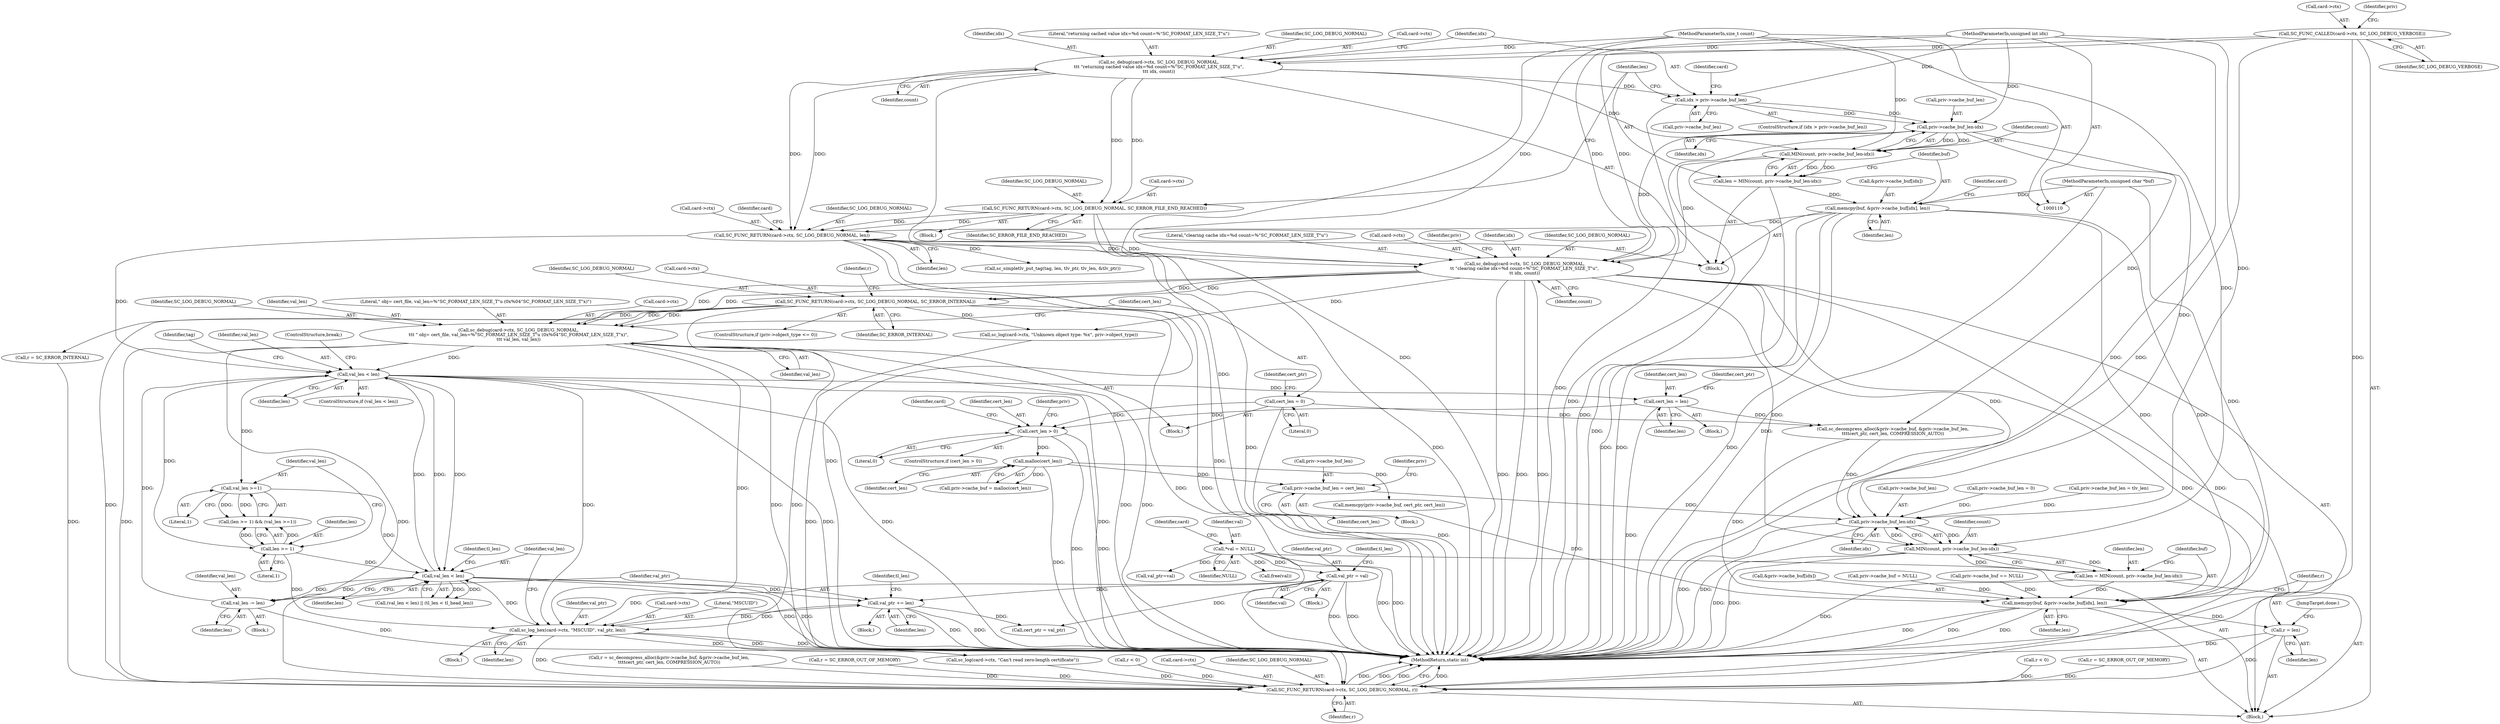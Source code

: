 digraph "0_OpenSC_8fe377e93b4b56060e5bbfb6f3142ceaeca744fa_3@pointer" {
"1000558" [label="(Call,priv->cache_buf_len = cert_len)"];
"1000545" [label="(Call,malloc(cert_len))"];
"1000537" [label="(Call,cert_len > 0)"];
"1000403" [label="(Call,cert_len = 0)"];
"1000465" [label="(Call,cert_len = len)"];
"1000456" [label="(Call,val_len < len)"];
"1000395" [label="(Call,sc_debug(card->ctx, SC_LOG_DEBUG_NORMAL,\n\t\t\t \" obj= cert_file, val_len=%\"SC_FORMAT_LEN_SIZE_T\"u (0x%04\"SC_FORMAT_LEN_SIZE_T\"x)\",\n\t\t\t val_len, val_len))"];
"1000235" [label="(Call,SC_FUNC_RETURN(card->ctx, SC_LOG_DEBUG_NORMAL, SC_ERROR_INTERNAL))"];
"1000202" [label="(Call,sc_debug(card->ctx, SC_LOG_DEBUG_NORMAL,\n\t\t \"clearing cache idx=%d count=%\"SC_FORMAT_LEN_SIZE_T\"u\",\n\t\t idx, count))"];
"1000147" [label="(Call,SC_FUNC_CALLED(card->ctx, SC_LOG_DEBUG_VERBOSE))"];
"1000196" [label="(Call,SC_FUNC_RETURN(card->ctx, SC_LOG_DEBUG_NORMAL, len))"];
"1000157" [label="(Call,sc_debug(card->ctx, SC_LOG_DEBUG_NORMAL,\n\t\t\t \"returning cached value idx=%d count=%\"SC_FORMAT_LEN_SIZE_T\"u\",\n\t\t\t idx, count))"];
"1000112" [label="(MethodParameterIn,unsigned int idx)"];
"1000114" [label="(MethodParameterIn,size_t count)"];
"1000172" [label="(Call,SC_FUNC_RETURN(card->ctx, SC_LOG_DEBUG_NORMAL, SC_ERROR_FILE_END_REACHED))"];
"1000187" [label="(Call,memcpy(buf, &priv->cache_buf[idx], len))"];
"1000113" [label="(MethodParameterIn,unsigned char *buf)"];
"1000178" [label="(Call,len = MIN(count, priv->cache_buf_len-idx))"];
"1000180" [label="(Call,MIN(count, priv->cache_buf_len-idx))"];
"1000182" [label="(Call,priv->cache_buf_len-idx)"];
"1000166" [label="(Call,idx > priv->cache_buf_len)"];
"1000424" [label="(Call,val_len -= len)"];
"1000503" [label="(Call,val_len < len)"];
"1000481" [label="(Call,val_len >=1)"];
"1000478" [label="(Call,len >= 1)"];
"1000494" [label="(Call,sc_log_hex(card->ctx, \"MSCUID\", val_ptr, len))"];
"1000417" [label="(Call,val_ptr = val)"];
"1000131" [label="(Call,*val = NULL)"];
"1000428" [label="(Call,val_ptr += len)"];
"1000601" [label="(Call,priv->cache_buf_len-idx)"];
"1000599" [label="(Call,MIN(count, priv->cache_buf_len-idx))"];
"1000597" [label="(Call,len = MIN(count, priv->cache_buf_len-idx))"];
"1000606" [label="(Call,memcpy(buf, &priv->cache_buf[idx], len))"];
"1000615" [label="(Call,r = len)"];
"1000627" [label="(Call,SC_FUNC_RETURN(card->ctx, SC_LOG_DEBUG_NORMAL, r))"];
"1000180" [label="(Call,MIN(count, priv->cache_buf_len-idx))"];
"1000625" [label="(Call,free(val))"];
"1000161" [label="(Identifier,SC_LOG_DEBUG_NORMAL)"];
"1000507" [label="(Identifier,tl_len)"];
"1000407" [label="(Identifier,cert_ptr)"];
"1000419" [label="(Identifier,val)"];
"1000466" [label="(Identifier,cert_len)"];
"1000133" [label="(Identifier,NULL)"];
"1000235" [label="(Call,SC_FUNC_RETURN(card->ctx, SC_LOG_DEBUG_NORMAL, SC_ERROR_INTERNAL))"];
"1000177" [label="(Identifier,SC_ERROR_FILE_END_REACHED)"];
"1000183" [label="(Call,priv->cache_buf_len)"];
"1000413" [label="(Block,)"];
"1000274" [label="(Block,)"];
"1000458" [label="(Identifier,len)"];
"1000483" [label="(Literal,1)"];
"1000427" [label="(Block,)"];
"1000112" [label="(MethodParameterIn,unsigned int idx)"];
"1000203" [label="(Call,card->ctx)"];
"1000631" [label="(Identifier,SC_LOG_DEBUG_NORMAL)"];
"1000212" [label="(Identifier,priv)"];
"1000571" [label="(Call,sc_log(card->ctx, \"Can't read zero-length certificate\"))"];
"1000197" [label="(Call,card->ctx)"];
"1000209" [label="(Identifier,count)"];
"1000538" [label="(Identifier,cert_len)"];
"1000500" [label="(Identifier,len)"];
"1000421" [label="(Identifier,tl_len)"];
"1000242" [label="(Identifier,r)"];
"1000403" [label="(Call,cert_len = 0)"];
"1000196" [label="(Call,SC_FUNC_RETURN(card->ctx, SC_LOG_DEBUG_NORMAL, len))"];
"1000481" [label="(Call,val_len >=1)"];
"1000187" [label="(Call,memcpy(buf, &priv->cache_buf[idx], len))"];
"1000288" [label="(Call,priv->cache_buf == NULL)"];
"1000495" [label="(Call,card->ctx)"];
"1000402" [label="(Identifier,val_len)"];
"1000424" [label="(Call,val_len -= len)"];
"1000482" [label="(Identifier,val_len)"];
"1000294" [label="(Call,r = SC_ERROR_OUT_OF_MEMORY)"];
"1000462" [label="(Identifier,tag)"];
"1000498" [label="(Literal,\"MSCUID\")"];
"1000632" [label="(Identifier,r)"];
"1000418" [label="(Identifier,val_ptr)"];
"1000151" [label="(Identifier,SC_LOG_DEBUG_VERBOSE)"];
"1000543" [label="(Identifier,priv)"];
"1000545" [label="(Call,malloc(cert_len))"];
"1000162" [label="(Literal,\"returning cached value idx=%d count=%\"SC_FORMAT_LEN_SIZE_T\"u\")"];
"1000617" [label="(Identifier,len)"];
"1000536" [label="(ControlStructure,if (cert_len > 0))"];
"1000208" [label="(Identifier,idx)"];
"1000181" [label="(Identifier,count)"];
"1000559" [label="(Call,priv->cache_buf_len)"];
"1000360" [label="(Call,sc_simpletlv_put_tag(tag, len, tlv_ptr, tlv_len, &tlv_ptr))"];
"1000298" [label="(Call,priv->cache_buf_len = tlv_len)"];
"1000206" [label="(Identifier,SC_LOG_DEBUG_NORMAL)"];
"1000309" [label="(Call,val_ptr=val)"];
"1000614" [label="(Identifier,len)"];
"1000131" [label="(Call,*val = NULL)"];
"1000430" [label="(Identifier,len)"];
"1000494" [label="(Call,sc_log_hex(card->ctx, \"MSCUID\", val_ptr, len))"];
"1000465" [label="(Call,cert_len = len)"];
"1000165" [label="(ControlStructure,if (idx > priv->cache_buf_len))"];
"1000156" [label="(Block,)"];
"1000399" [label="(Identifier,SC_LOG_DEBUG_NORMAL)"];
"1000167" [label="(Identifier,idx)"];
"1000198" [label="(Identifier,card)"];
"1000597" [label="(Call,len = MIN(count, priv->cache_buf_len-idx))"];
"1000239" [label="(Identifier,SC_LOG_DEBUG_NORMAL)"];
"1000539" [label="(Literal,0)"];
"1000432" [label="(Identifier,tl_len)"];
"1000423" [label="(Block,)"];
"1000546" [label="(Identifier,cert_len)"];
"1000588" [label="(Call,r = SC_ERROR_INTERNAL)"];
"1000168" [label="(Call,priv->cache_buf_len)"];
"1000148" [label="(Call,card->ctx)"];
"1000502" [label="(Call,(val_len < len) || (tl_len < tl_head_len))"];
"1000164" [label="(Identifier,count)"];
"1000172" [label="(Call,SC_FUNC_RETURN(card->ctx, SC_LOG_DEBUG_NORMAL, SC_ERROR_FILE_END_REACHED))"];
"1000236" [label="(Call,card->ctx)"];
"1000154" [label="(Identifier,priv)"];
"1000186" [label="(Identifier,idx)"];
"1000580" [label="(Call,sc_log(card->ctx, \"Unknown object type: %x\", priv->object_type))"];
"1000116" [label="(Block,)"];
"1000425" [label="(Identifier,val_len)"];
"1000499" [label="(Identifier,val_ptr)"];
"1000540" [label="(Block,)"];
"1000404" [label="(Identifier,cert_len)"];
"1000541" [label="(Call,priv->cache_buf = malloc(cert_len))"];
"1000251" [label="(Call,r < 0)"];
"1000479" [label="(Identifier,len)"];
"1000599" [label="(Call,MIN(count, priv->cache_buf_len-idx))"];
"1000401" [label="(Identifier,val_len)"];
"1000166" [label="(Call,idx > priv->cache_buf_len)"];
"1000480" [label="(Literal,1)"];
"1000469" [label="(Identifier,cert_ptr)"];
"1000405" [label="(Literal,0)"];
"1000562" [label="(Identifier,cert_len)"];
"1000426" [label="(Identifier,len)"];
"1000518" [label="(Call,r = sc_decompress_alloc(&priv->cache_buf, &priv->cache_buf_len,\n\t\t\t\tcert_ptr, cert_len, COMPRESSION_AUTO))"];
"1000607" [label="(Identifier,buf)"];
"1000204" [label="(Identifier,card)"];
"1000615" [label="(Call,r = len)"];
"1000554" [label="(Call,r = SC_ERROR_OUT_OF_MEMORY)"];
"1000468" [label="(Call,cert_ptr = val_ptr)"];
"1000602" [label="(Call,priv->cache_buf_len)"];
"1000229" [label="(ControlStructure,if (priv->object_type <= 0))"];
"1000182" [label="(Call,priv->cache_buf_len-idx)"];
"1000189" [label="(Call,&priv->cache_buf[idx])"];
"1000173" [label="(Call,card->ctx)"];
"1000147" [label="(Call,SC_FUNC_CALLED(card->ctx, SC_LOG_DEBUG_VERBOSE))"];
"1000195" [label="(Identifier,len)"];
"1000400" [label="(Literal,\" obj= cert_file, val_len=%\"SC_FORMAT_LEN_SIZE_T\"u (0x%04\"SC_FORMAT_LEN_SIZE_T\"x)\")"];
"1000573" [label="(Identifier,card)"];
"1000467" [label="(Identifier,len)"];
"1000113" [label="(MethodParameterIn,unsigned char *buf)"];
"1000520" [label="(Call,sc_decompress_alloc(&priv->cache_buf, &priv->cache_buf_len,\n\t\t\t\tcert_ptr, cert_len, COMPRESSION_AUTO))"];
"1000600" [label="(Identifier,count)"];
"1000456" [label="(Call,val_len < len)"];
"1000158" [label="(Call,card->ctx)"];
"1000240" [label="(Identifier,SC_ERROR_INTERNAL)"];
"1000202" [label="(Call,sc_debug(card->ctx, SC_LOG_DEBUG_NORMAL,\n\t\t \"clearing cache idx=%d count=%\"SC_FORMAT_LEN_SIZE_T\"u\",\n\t\t idx, count))"];
"1000457" [label="(Identifier,val_len)"];
"1000224" [label="(Call,priv->cache_buf_len = 0)"];
"1000201" [label="(Identifier,len)"];
"1000219" [label="(Call,priv->cache_buf = NULL)"];
"1000395" [label="(Call,sc_debug(card->ctx, SC_LOG_DEBUG_NORMAL,\n\t\t\t \" obj= cert_file, val_len=%\"SC_FORMAT_LEN_SIZE_T\"u (0x%04\"SC_FORMAT_LEN_SIZE_T\"x)\",\n\t\t\t val_len, val_len))"];
"1000132" [label="(Identifier,val)"];
"1000605" [label="(Identifier,idx)"];
"1000565" [label="(Identifier,priv)"];
"1000598" [label="(Identifier,len)"];
"1000601" [label="(Call,priv->cache_buf_len-idx)"];
"1000618" [label="(JumpTarget,done:)"];
"1000266" [label="(Call,r < 0)"];
"1000627" [label="(Call,SC_FUNC_RETURN(card->ctx, SC_LOG_DEBUG_NORMAL, r))"];
"1000176" [label="(Identifier,SC_LOG_DEBUG_NORMAL)"];
"1000503" [label="(Call,val_len < len)"];
"1000493" [label="(Block,)"];
"1000558" [label="(Call,priv->cache_buf_len = cert_len)"];
"1000616" [label="(Identifier,r)"];
"1000606" [label="(Call,memcpy(buf, &priv->cache_buf[idx], len))"];
"1000478" [label="(Call,len >= 1)"];
"1000428" [label="(Call,val_ptr += len)"];
"1000537" [label="(Call,cert_len > 0)"];
"1000417" [label="(Call,val_ptr = val)"];
"1000174" [label="(Identifier,card)"];
"1000114" [label="(MethodParameterIn,size_t count)"];
"1000504" [label="(Identifier,val_len)"];
"1000171" [label="(Block,)"];
"1000477" [label="(Call,(len >= 1) && (val_len >=1))"];
"1000608" [label="(Call,&priv->cache_buf[idx])"];
"1000157" [label="(Call,sc_debug(card->ctx, SC_LOG_DEBUG_NORMAL,\n\t\t\t \"returning cached value idx=%d count=%\"SC_FORMAT_LEN_SIZE_T\"u\",\n\t\t\t idx, count))"];
"1000200" [label="(Identifier,SC_LOG_DEBUG_NORMAL)"];
"1000633" [label="(MethodReturn,static int)"];
"1000628" [label="(Call,card->ctx)"];
"1000207" [label="(Literal,\"clearing cache idx=%d count=%\"SC_FORMAT_LEN_SIZE_T\"u\")"];
"1000464" [label="(Block,)"];
"1000179" [label="(Identifier,len)"];
"1000455" [label="(ControlStructure,if (val_len < len))"];
"1000429" [label="(Identifier,val_ptr)"];
"1000396" [label="(Call,card->ctx)"];
"1000178" [label="(Call,len = MIN(count, priv->cache_buf_len-idx))"];
"1000149" [label="(Identifier,card)"];
"1000563" [label="(Call,memcpy(priv->cache_buf, cert_ptr, cert_len))"];
"1000505" [label="(Identifier,len)"];
"1000188" [label="(Identifier,buf)"];
"1000163" [label="(Identifier,idx)"];
"1000459" [label="(ControlStructure,break;)"];
"1000558" -> "1000540"  [label="AST: "];
"1000558" -> "1000562"  [label="CFG: "];
"1000559" -> "1000558"  [label="AST: "];
"1000562" -> "1000558"  [label="AST: "];
"1000565" -> "1000558"  [label="CFG: "];
"1000545" -> "1000558"  [label="DDG: "];
"1000558" -> "1000601"  [label="DDG: "];
"1000545" -> "1000541"  [label="AST: "];
"1000545" -> "1000546"  [label="CFG: "];
"1000546" -> "1000545"  [label="AST: "];
"1000541" -> "1000545"  [label="CFG: "];
"1000545" -> "1000633"  [label="DDG: "];
"1000545" -> "1000541"  [label="DDG: "];
"1000537" -> "1000545"  [label="DDG: "];
"1000545" -> "1000563"  [label="DDG: "];
"1000537" -> "1000536"  [label="AST: "];
"1000537" -> "1000539"  [label="CFG: "];
"1000538" -> "1000537"  [label="AST: "];
"1000539" -> "1000537"  [label="AST: "];
"1000543" -> "1000537"  [label="CFG: "];
"1000573" -> "1000537"  [label="CFG: "];
"1000537" -> "1000633"  [label="DDG: "];
"1000537" -> "1000633"  [label="DDG: "];
"1000403" -> "1000537"  [label="DDG: "];
"1000465" -> "1000537"  [label="DDG: "];
"1000403" -> "1000274"  [label="AST: "];
"1000403" -> "1000405"  [label="CFG: "];
"1000404" -> "1000403"  [label="AST: "];
"1000405" -> "1000403"  [label="AST: "];
"1000407" -> "1000403"  [label="CFG: "];
"1000403" -> "1000633"  [label="DDG: "];
"1000403" -> "1000520"  [label="DDG: "];
"1000465" -> "1000464"  [label="AST: "];
"1000465" -> "1000467"  [label="CFG: "];
"1000466" -> "1000465"  [label="AST: "];
"1000467" -> "1000465"  [label="AST: "];
"1000469" -> "1000465"  [label="CFG: "];
"1000465" -> "1000633"  [label="DDG: "];
"1000456" -> "1000465"  [label="DDG: "];
"1000465" -> "1000520"  [label="DDG: "];
"1000456" -> "1000455"  [label="AST: "];
"1000456" -> "1000458"  [label="CFG: "];
"1000457" -> "1000456"  [label="AST: "];
"1000458" -> "1000456"  [label="AST: "];
"1000459" -> "1000456"  [label="CFG: "];
"1000462" -> "1000456"  [label="CFG: "];
"1000456" -> "1000633"  [label="DDG: "];
"1000456" -> "1000633"  [label="DDG: "];
"1000456" -> "1000633"  [label="DDG: "];
"1000395" -> "1000456"  [label="DDG: "];
"1000424" -> "1000456"  [label="DDG: "];
"1000196" -> "1000456"  [label="DDG: "];
"1000503" -> "1000456"  [label="DDG: "];
"1000456" -> "1000478"  [label="DDG: "];
"1000456" -> "1000481"  [label="DDG: "];
"1000456" -> "1000494"  [label="DDG: "];
"1000456" -> "1000503"  [label="DDG: "];
"1000456" -> "1000503"  [label="DDG: "];
"1000395" -> "1000274"  [label="AST: "];
"1000395" -> "1000402"  [label="CFG: "];
"1000396" -> "1000395"  [label="AST: "];
"1000399" -> "1000395"  [label="AST: "];
"1000400" -> "1000395"  [label="AST: "];
"1000401" -> "1000395"  [label="AST: "];
"1000402" -> "1000395"  [label="AST: "];
"1000404" -> "1000395"  [label="CFG: "];
"1000395" -> "1000633"  [label="DDG: "];
"1000395" -> "1000633"  [label="DDG: "];
"1000235" -> "1000395"  [label="DDG: "];
"1000235" -> "1000395"  [label="DDG: "];
"1000202" -> "1000395"  [label="DDG: "];
"1000202" -> "1000395"  [label="DDG: "];
"1000395" -> "1000494"  [label="DDG: "];
"1000395" -> "1000571"  [label="DDG: "];
"1000395" -> "1000627"  [label="DDG: "];
"1000395" -> "1000627"  [label="DDG: "];
"1000235" -> "1000229"  [label="AST: "];
"1000235" -> "1000240"  [label="CFG: "];
"1000236" -> "1000235"  [label="AST: "];
"1000239" -> "1000235"  [label="AST: "];
"1000240" -> "1000235"  [label="AST: "];
"1000242" -> "1000235"  [label="CFG: "];
"1000235" -> "1000633"  [label="DDG: "];
"1000235" -> "1000633"  [label="DDG: "];
"1000202" -> "1000235"  [label="DDG: "];
"1000202" -> "1000235"  [label="DDG: "];
"1000235" -> "1000580"  [label="DDG: "];
"1000235" -> "1000588"  [label="DDG: "];
"1000235" -> "1000627"  [label="DDG: "];
"1000235" -> "1000627"  [label="DDG: "];
"1000202" -> "1000116"  [label="AST: "];
"1000202" -> "1000209"  [label="CFG: "];
"1000203" -> "1000202"  [label="AST: "];
"1000206" -> "1000202"  [label="AST: "];
"1000207" -> "1000202"  [label="AST: "];
"1000208" -> "1000202"  [label="AST: "];
"1000209" -> "1000202"  [label="AST: "];
"1000212" -> "1000202"  [label="CFG: "];
"1000202" -> "1000633"  [label="DDG: "];
"1000202" -> "1000633"  [label="DDG: "];
"1000202" -> "1000633"  [label="DDG: "];
"1000147" -> "1000202"  [label="DDG: "];
"1000196" -> "1000202"  [label="DDG: "];
"1000196" -> "1000202"  [label="DDG: "];
"1000182" -> "1000202"  [label="DDG: "];
"1000112" -> "1000202"  [label="DDG: "];
"1000180" -> "1000202"  [label="DDG: "];
"1000114" -> "1000202"  [label="DDG: "];
"1000202" -> "1000580"  [label="DDG: "];
"1000202" -> "1000599"  [label="DDG: "];
"1000202" -> "1000601"  [label="DDG: "];
"1000202" -> "1000627"  [label="DDG: "];
"1000202" -> "1000627"  [label="DDG: "];
"1000147" -> "1000116"  [label="AST: "];
"1000147" -> "1000151"  [label="CFG: "];
"1000148" -> "1000147"  [label="AST: "];
"1000151" -> "1000147"  [label="AST: "];
"1000154" -> "1000147"  [label="CFG: "];
"1000147" -> "1000633"  [label="DDG: "];
"1000147" -> "1000633"  [label="DDG: "];
"1000147" -> "1000157"  [label="DDG: "];
"1000196" -> "1000156"  [label="AST: "];
"1000196" -> "1000201"  [label="CFG: "];
"1000197" -> "1000196"  [label="AST: "];
"1000200" -> "1000196"  [label="AST: "];
"1000201" -> "1000196"  [label="AST: "];
"1000204" -> "1000196"  [label="CFG: "];
"1000196" -> "1000633"  [label="DDG: "];
"1000196" -> "1000633"  [label="DDG: "];
"1000157" -> "1000196"  [label="DDG: "];
"1000157" -> "1000196"  [label="DDG: "];
"1000172" -> "1000196"  [label="DDG: "];
"1000172" -> "1000196"  [label="DDG: "];
"1000187" -> "1000196"  [label="DDG: "];
"1000196" -> "1000360"  [label="DDG: "];
"1000157" -> "1000156"  [label="AST: "];
"1000157" -> "1000164"  [label="CFG: "];
"1000158" -> "1000157"  [label="AST: "];
"1000161" -> "1000157"  [label="AST: "];
"1000162" -> "1000157"  [label="AST: "];
"1000163" -> "1000157"  [label="AST: "];
"1000164" -> "1000157"  [label="AST: "];
"1000167" -> "1000157"  [label="CFG: "];
"1000157" -> "1000633"  [label="DDG: "];
"1000112" -> "1000157"  [label="DDG: "];
"1000114" -> "1000157"  [label="DDG: "];
"1000157" -> "1000166"  [label="DDG: "];
"1000157" -> "1000172"  [label="DDG: "];
"1000157" -> "1000172"  [label="DDG: "];
"1000157" -> "1000180"  [label="DDG: "];
"1000112" -> "1000110"  [label="AST: "];
"1000112" -> "1000633"  [label="DDG: "];
"1000112" -> "1000166"  [label="DDG: "];
"1000112" -> "1000182"  [label="DDG: "];
"1000112" -> "1000601"  [label="DDG: "];
"1000114" -> "1000110"  [label="AST: "];
"1000114" -> "1000633"  [label="DDG: "];
"1000114" -> "1000180"  [label="DDG: "];
"1000114" -> "1000599"  [label="DDG: "];
"1000172" -> "1000171"  [label="AST: "];
"1000172" -> "1000177"  [label="CFG: "];
"1000173" -> "1000172"  [label="AST: "];
"1000176" -> "1000172"  [label="AST: "];
"1000177" -> "1000172"  [label="AST: "];
"1000179" -> "1000172"  [label="CFG: "];
"1000172" -> "1000633"  [label="DDG: "];
"1000172" -> "1000633"  [label="DDG: "];
"1000187" -> "1000156"  [label="AST: "];
"1000187" -> "1000195"  [label="CFG: "];
"1000188" -> "1000187"  [label="AST: "];
"1000189" -> "1000187"  [label="AST: "];
"1000195" -> "1000187"  [label="AST: "];
"1000198" -> "1000187"  [label="CFG: "];
"1000187" -> "1000633"  [label="DDG: "];
"1000187" -> "1000633"  [label="DDG: "];
"1000187" -> "1000633"  [label="DDG: "];
"1000113" -> "1000187"  [label="DDG: "];
"1000178" -> "1000187"  [label="DDG: "];
"1000187" -> "1000606"  [label="DDG: "];
"1000187" -> "1000606"  [label="DDG: "];
"1000113" -> "1000110"  [label="AST: "];
"1000113" -> "1000633"  [label="DDG: "];
"1000113" -> "1000606"  [label="DDG: "];
"1000178" -> "1000156"  [label="AST: "];
"1000178" -> "1000180"  [label="CFG: "];
"1000179" -> "1000178"  [label="AST: "];
"1000180" -> "1000178"  [label="AST: "];
"1000188" -> "1000178"  [label="CFG: "];
"1000178" -> "1000633"  [label="DDG: "];
"1000180" -> "1000178"  [label="DDG: "];
"1000180" -> "1000178"  [label="DDG: "];
"1000180" -> "1000182"  [label="CFG: "];
"1000181" -> "1000180"  [label="AST: "];
"1000182" -> "1000180"  [label="AST: "];
"1000180" -> "1000633"  [label="DDG: "];
"1000182" -> "1000180"  [label="DDG: "];
"1000182" -> "1000180"  [label="DDG: "];
"1000182" -> "1000186"  [label="CFG: "];
"1000183" -> "1000182"  [label="AST: "];
"1000186" -> "1000182"  [label="AST: "];
"1000182" -> "1000633"  [label="DDG: "];
"1000166" -> "1000182"  [label="DDG: "];
"1000166" -> "1000182"  [label="DDG: "];
"1000182" -> "1000520"  [label="DDG: "];
"1000182" -> "1000601"  [label="DDG: "];
"1000166" -> "1000165"  [label="AST: "];
"1000166" -> "1000168"  [label="CFG: "];
"1000167" -> "1000166"  [label="AST: "];
"1000168" -> "1000166"  [label="AST: "];
"1000174" -> "1000166"  [label="CFG: "];
"1000179" -> "1000166"  [label="CFG: "];
"1000166" -> "1000633"  [label="DDG: "];
"1000424" -> "1000423"  [label="AST: "];
"1000424" -> "1000426"  [label="CFG: "];
"1000425" -> "1000424"  [label="AST: "];
"1000426" -> "1000424"  [label="AST: "];
"1000429" -> "1000424"  [label="CFG: "];
"1000424" -> "1000633"  [label="DDG: "];
"1000503" -> "1000424"  [label="DDG: "];
"1000503" -> "1000424"  [label="DDG: "];
"1000503" -> "1000502"  [label="AST: "];
"1000503" -> "1000505"  [label="CFG: "];
"1000504" -> "1000503"  [label="AST: "];
"1000505" -> "1000503"  [label="AST: "];
"1000507" -> "1000503"  [label="CFG: "];
"1000502" -> "1000503"  [label="CFG: "];
"1000503" -> "1000633"  [label="DDG: "];
"1000503" -> "1000633"  [label="DDG: "];
"1000503" -> "1000428"  [label="DDG: "];
"1000503" -> "1000502"  [label="DDG: "];
"1000503" -> "1000502"  [label="DDG: "];
"1000481" -> "1000503"  [label="DDG: "];
"1000478" -> "1000503"  [label="DDG: "];
"1000494" -> "1000503"  [label="DDG: "];
"1000481" -> "1000477"  [label="AST: "];
"1000481" -> "1000483"  [label="CFG: "];
"1000482" -> "1000481"  [label="AST: "];
"1000483" -> "1000481"  [label="AST: "];
"1000477" -> "1000481"  [label="CFG: "];
"1000481" -> "1000477"  [label="DDG: "];
"1000481" -> "1000477"  [label="DDG: "];
"1000478" -> "1000477"  [label="AST: "];
"1000478" -> "1000480"  [label="CFG: "];
"1000479" -> "1000478"  [label="AST: "];
"1000480" -> "1000478"  [label="AST: "];
"1000482" -> "1000478"  [label="CFG: "];
"1000477" -> "1000478"  [label="CFG: "];
"1000478" -> "1000477"  [label="DDG: "];
"1000478" -> "1000477"  [label="DDG: "];
"1000478" -> "1000494"  [label="DDG: "];
"1000494" -> "1000493"  [label="AST: "];
"1000494" -> "1000500"  [label="CFG: "];
"1000495" -> "1000494"  [label="AST: "];
"1000498" -> "1000494"  [label="AST: "];
"1000499" -> "1000494"  [label="AST: "];
"1000500" -> "1000494"  [label="AST: "];
"1000504" -> "1000494"  [label="CFG: "];
"1000494" -> "1000633"  [label="DDG: "];
"1000494" -> "1000633"  [label="DDG: "];
"1000494" -> "1000428"  [label="DDG: "];
"1000417" -> "1000494"  [label="DDG: "];
"1000428" -> "1000494"  [label="DDG: "];
"1000494" -> "1000571"  [label="DDG: "];
"1000494" -> "1000627"  [label="DDG: "];
"1000417" -> "1000413"  [label="AST: "];
"1000417" -> "1000419"  [label="CFG: "];
"1000418" -> "1000417"  [label="AST: "];
"1000419" -> "1000417"  [label="AST: "];
"1000421" -> "1000417"  [label="CFG: "];
"1000417" -> "1000633"  [label="DDG: "];
"1000417" -> "1000633"  [label="DDG: "];
"1000131" -> "1000417"  [label="DDG: "];
"1000417" -> "1000428"  [label="DDG: "];
"1000417" -> "1000468"  [label="DDG: "];
"1000131" -> "1000116"  [label="AST: "];
"1000131" -> "1000133"  [label="CFG: "];
"1000132" -> "1000131"  [label="AST: "];
"1000133" -> "1000131"  [label="AST: "];
"1000149" -> "1000131"  [label="CFG: "];
"1000131" -> "1000633"  [label="DDG: "];
"1000131" -> "1000633"  [label="DDG: "];
"1000131" -> "1000309"  [label="DDG: "];
"1000131" -> "1000625"  [label="DDG: "];
"1000428" -> "1000427"  [label="AST: "];
"1000428" -> "1000430"  [label="CFG: "];
"1000429" -> "1000428"  [label="AST: "];
"1000430" -> "1000428"  [label="AST: "];
"1000432" -> "1000428"  [label="CFG: "];
"1000428" -> "1000633"  [label="DDG: "];
"1000428" -> "1000633"  [label="DDG: "];
"1000428" -> "1000468"  [label="DDG: "];
"1000601" -> "1000599"  [label="AST: "];
"1000601" -> "1000605"  [label="CFG: "];
"1000602" -> "1000601"  [label="AST: "];
"1000605" -> "1000601"  [label="AST: "];
"1000599" -> "1000601"  [label="CFG: "];
"1000601" -> "1000633"  [label="DDG: "];
"1000601" -> "1000633"  [label="DDG: "];
"1000601" -> "1000599"  [label="DDG: "];
"1000601" -> "1000599"  [label="DDG: "];
"1000520" -> "1000601"  [label="DDG: "];
"1000224" -> "1000601"  [label="DDG: "];
"1000298" -> "1000601"  [label="DDG: "];
"1000599" -> "1000597"  [label="AST: "];
"1000600" -> "1000599"  [label="AST: "];
"1000597" -> "1000599"  [label="CFG: "];
"1000599" -> "1000633"  [label="DDG: "];
"1000599" -> "1000633"  [label="DDG: "];
"1000599" -> "1000597"  [label="DDG: "];
"1000599" -> "1000597"  [label="DDG: "];
"1000597" -> "1000116"  [label="AST: "];
"1000598" -> "1000597"  [label="AST: "];
"1000607" -> "1000597"  [label="CFG: "];
"1000597" -> "1000633"  [label="DDG: "];
"1000597" -> "1000606"  [label="DDG: "];
"1000606" -> "1000116"  [label="AST: "];
"1000606" -> "1000614"  [label="CFG: "];
"1000607" -> "1000606"  [label="AST: "];
"1000608" -> "1000606"  [label="AST: "];
"1000614" -> "1000606"  [label="AST: "];
"1000616" -> "1000606"  [label="CFG: "];
"1000606" -> "1000633"  [label="DDG: "];
"1000606" -> "1000633"  [label="DDG: "];
"1000606" -> "1000633"  [label="DDG: "];
"1000219" -> "1000606"  [label="DDG: "];
"1000563" -> "1000606"  [label="DDG: "];
"1000520" -> "1000606"  [label="DDG: "];
"1000288" -> "1000606"  [label="DDG: "];
"1000606" -> "1000615"  [label="DDG: "];
"1000615" -> "1000116"  [label="AST: "];
"1000615" -> "1000617"  [label="CFG: "];
"1000616" -> "1000615"  [label="AST: "];
"1000617" -> "1000615"  [label="AST: "];
"1000618" -> "1000615"  [label="CFG: "];
"1000615" -> "1000633"  [label="DDG: "];
"1000615" -> "1000627"  [label="DDG: "];
"1000627" -> "1000116"  [label="AST: "];
"1000627" -> "1000632"  [label="CFG: "];
"1000628" -> "1000627"  [label="AST: "];
"1000631" -> "1000627"  [label="AST: "];
"1000632" -> "1000627"  [label="AST: "];
"1000633" -> "1000627"  [label="CFG: "];
"1000627" -> "1000633"  [label="DDG: "];
"1000627" -> "1000633"  [label="DDG: "];
"1000627" -> "1000633"  [label="DDG: "];
"1000627" -> "1000633"  [label="DDG: "];
"1000571" -> "1000627"  [label="DDG: "];
"1000580" -> "1000627"  [label="DDG: "];
"1000588" -> "1000627"  [label="DDG: "];
"1000294" -> "1000627"  [label="DDG: "];
"1000251" -> "1000627"  [label="DDG: "];
"1000554" -> "1000627"  [label="DDG: "];
"1000518" -> "1000627"  [label="DDG: "];
"1000266" -> "1000627"  [label="DDG: "];
}
